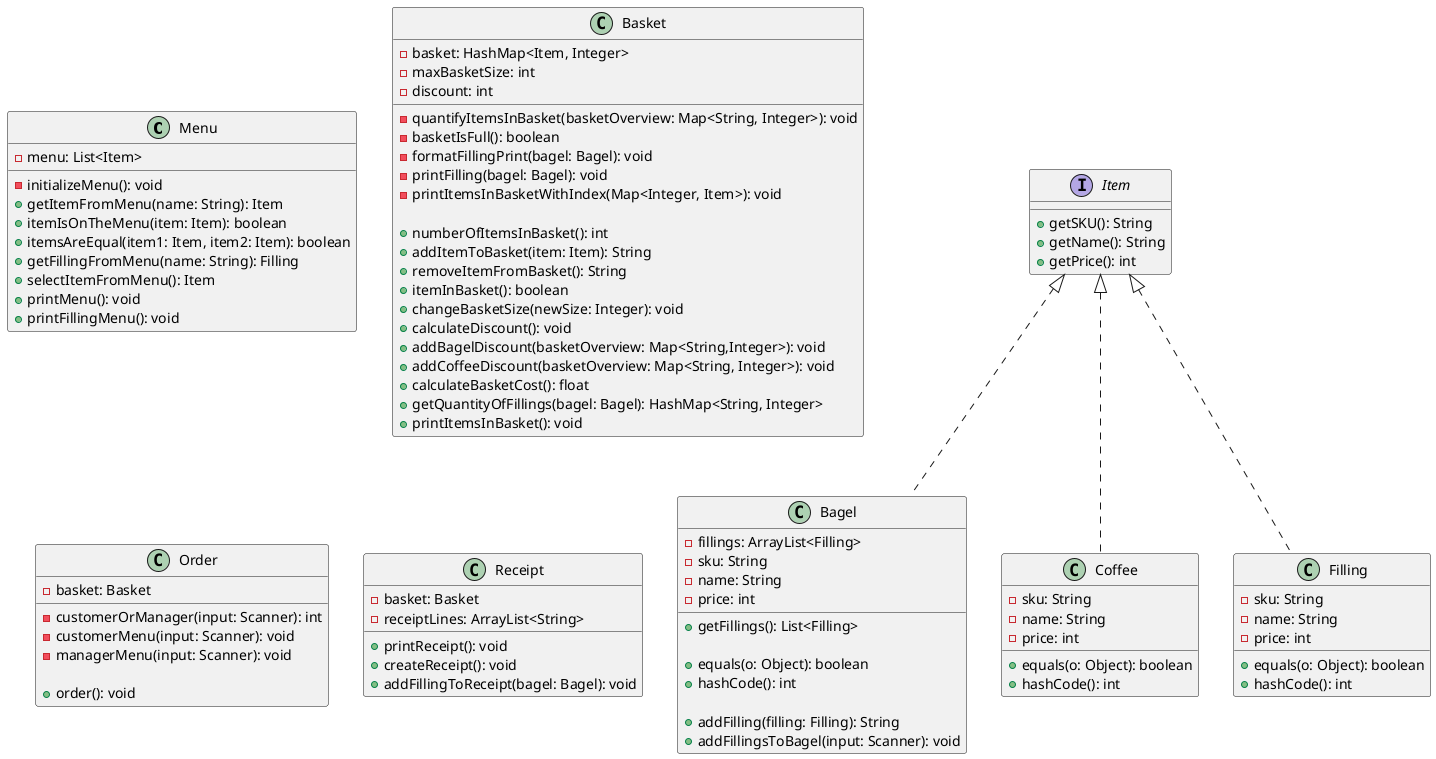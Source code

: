 @startuml

Class Menu {
    - menu: List<Item>
    - initializeMenu(): void
    + getItemFromMenu(name: String): Item
    + itemIsOnTheMenu(item: Item): boolean
    + itemsAreEqual(item1: Item, item2: Item): boolean
    + getFillingFromMenu(name: String): Filling
    + selectItemFromMenu(): Item
    + printMenu(): void
    + printFillingMenu(): void
}

Class Basket {
    - basket: HashMap<Item, Integer>
    - maxBasketSize: int
    - discount: int

    - quantifyItemsInBasket(basketOverview: Map<String, Integer>): void
    - basketIsFull(): boolean
    - formatFillingPrint(bagel: Bagel): void
    - printFilling(bagel: Bagel): void
    - printItemsInBasketWithIndex(Map<Integer, Item>): void

    + numberOfItemsInBasket(): int
    + addItemToBasket(item: Item): String
    + removeItemFromBasket(): String
    + itemInBasket(): boolean
    + changeBasketSize(newSize: Integer): void
    + calculateDiscount(): void
    + addBagelDiscount(basketOverview: Map<String,Integer>): void
    + addCoffeeDiscount(basketOverview: Map<String, Integer>): void
    + calculateBasketCost(): float
    + getQuantityOfFillings(bagel: Bagel): HashMap<String, Integer>
    + printItemsInBasket(): void

}

Interface Item {
    + getSKU(): String
    + getName(): String
    + getPrice(): int
}

Class Bagel Implements Item {
    - fillings: ArrayList<Filling>
    - sku: String
    - name: String
    - price: int

    + getFillings(): List<Filling>

    + equals(o: Object): boolean
    + hashCode(): int

    + addFilling(filling: Filling): String
    + addFillingsToBagel(input: Scanner): void
}

Class Coffee Implements Item {
    - sku: String
    - name: String
    - price: int

    + equals(o: Object): boolean
    + hashCode(): int
}


Class Filling Implements Item {
    - sku: String
    - name: String
    - price: int

    + equals(o: Object): boolean
    + hashCode(): int
}


Class Order {
    - basket: Basket

    - customerOrManager(input: Scanner): int
    - customerMenu(input: Scanner): void
    - managerMenu(input: Scanner): void

    + order(): void
}

Class Receipt {
    - basket: Basket
    - receiptLines: ArrayList<String>

    + printReceipt(): void
    + createReceipt(): void
    + addFillingToReceipt(bagel: Bagel): void
}



@enduml

